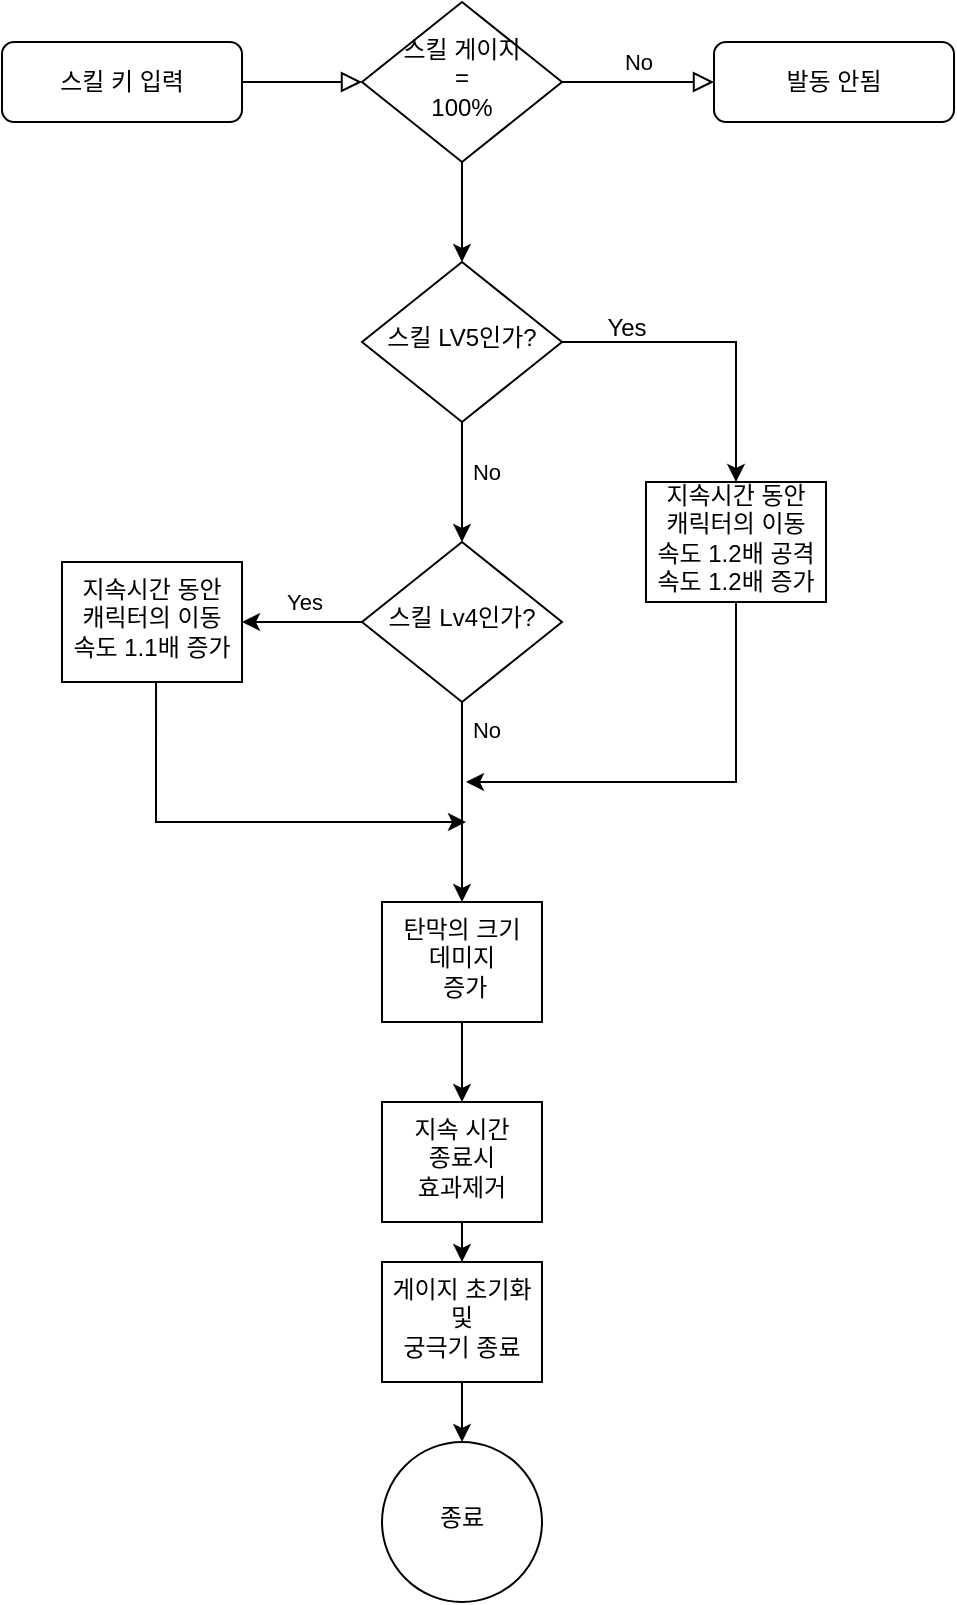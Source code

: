 <mxfile version="26.2.15">
  <diagram name="페이지-1" id="UhoNMSSVDaZoASqgZGCT">
    <mxGraphModel dx="728" dy="1197" grid="1" gridSize="10" guides="1" tooltips="1" connect="1" arrows="1" fold="1" page="1" pageScale="1" pageWidth="827" pageHeight="1169" math="0" shadow="0">
      <root>
        <mxCell id="0" />
        <mxCell id="1" parent="0" />
        <mxCell id="sL5SK3NxhG-xcgKR5wkA-1" value="" style="rounded=0;html=1;jettySize=auto;orthogonalLoop=1;fontSize=11;endArrow=block;endFill=0;endSize=8;strokeWidth=1;shadow=0;labelBackgroundColor=none;edgeStyle=orthogonalEdgeStyle;" parent="1" source="sL5SK3NxhG-xcgKR5wkA-2" target="sL5SK3NxhG-xcgKR5wkA-6" edge="1">
          <mxGeometry relative="1" as="geometry" />
        </mxCell>
        <mxCell id="sL5SK3NxhG-xcgKR5wkA-2" value="스킬 키 입력" style="rounded=1;whiteSpace=wrap;html=1;fontSize=12;glass=0;strokeWidth=1;shadow=0;" parent="1" vertex="1">
          <mxGeometry x="58" y="70" width="120" height="40" as="geometry" />
        </mxCell>
        <mxCell id="sL5SK3NxhG-xcgKR5wkA-3" value="No" style="edgeStyle=orthogonalEdgeStyle;rounded=0;html=1;jettySize=auto;orthogonalLoop=1;fontSize=11;endArrow=block;endFill=0;endSize=8;strokeWidth=1;shadow=0;labelBackgroundColor=none;" parent="1" source="sL5SK3NxhG-xcgKR5wkA-6" target="sL5SK3NxhG-xcgKR5wkA-7" edge="1">
          <mxGeometry y="10" relative="1" as="geometry">
            <mxPoint as="offset" />
          </mxGeometry>
        </mxCell>
        <mxCell id="sL5SK3NxhG-xcgKR5wkA-11" value="" style="edgeStyle=orthogonalEdgeStyle;rounded=0;orthogonalLoop=1;jettySize=auto;html=1;" parent="1" source="sL5SK3NxhG-xcgKR5wkA-6" target="sL5SK3NxhG-xcgKR5wkA-9" edge="1">
          <mxGeometry relative="1" as="geometry" />
        </mxCell>
        <mxCell id="sL5SK3NxhG-xcgKR5wkA-6" value="스킬 게이지&lt;div&gt;=&lt;/div&gt;&lt;div&gt;100%&lt;/div&gt;" style="rhombus;whiteSpace=wrap;html=1;shadow=0;fontFamily=Helvetica;fontSize=12;align=center;strokeWidth=1;spacing=6;spacingTop=-4;" parent="1" vertex="1">
          <mxGeometry x="238" y="50" width="100" height="80" as="geometry" />
        </mxCell>
        <mxCell id="sL5SK3NxhG-xcgKR5wkA-7" value="발동 안됨" style="rounded=1;whiteSpace=wrap;html=1;fontSize=12;glass=0;strokeWidth=1;shadow=0;" parent="1" vertex="1">
          <mxGeometry x="414" y="70" width="120" height="40" as="geometry" />
        </mxCell>
        <mxCell id="sL5SK3NxhG-xcgKR5wkA-13" value="" style="edgeStyle=orthogonalEdgeStyle;rounded=0;orthogonalLoop=1;jettySize=auto;html=1;" parent="1" source="sL5SK3NxhG-xcgKR5wkA-9" target="sL5SK3NxhG-xcgKR5wkA-12" edge="1">
          <mxGeometry relative="1" as="geometry" />
        </mxCell>
        <mxCell id="sL5SK3NxhG-xcgKR5wkA-25" value="No" style="edgeLabel;html=1;align=center;verticalAlign=middle;resizable=0;points=[];" parent="sL5SK3NxhG-xcgKR5wkA-13" vertex="1" connectable="0">
          <mxGeometry x="-0.192" relative="1" as="geometry">
            <mxPoint x="12" y="1" as="offset" />
          </mxGeometry>
        </mxCell>
        <mxCell id="sL5SK3NxhG-xcgKR5wkA-15" value="" style="edgeStyle=orthogonalEdgeStyle;rounded=0;orthogonalLoop=1;jettySize=auto;html=1;entryX=0.5;entryY=0;entryDx=0;entryDy=0;" parent="1" source="sL5SK3NxhG-xcgKR5wkA-9" target="sL5SK3NxhG-xcgKR5wkA-14" edge="1">
          <mxGeometry relative="1" as="geometry" />
        </mxCell>
        <mxCell id="sL5SK3NxhG-xcgKR5wkA-9" value="스킬 LV5인가?" style="rhombus;whiteSpace=wrap;html=1;shadow=0;fontFamily=Helvetica;fontSize=12;align=center;strokeWidth=1;spacing=6;spacingTop=-4;" parent="1" vertex="1">
          <mxGeometry x="238" y="180" width="100" height="80" as="geometry" />
        </mxCell>
        <mxCell id="sL5SK3NxhG-xcgKR5wkA-19" value="Yes" style="edgeStyle=orthogonalEdgeStyle;rounded=0;orthogonalLoop=1;jettySize=auto;html=1;" parent="1" source="sL5SK3NxhG-xcgKR5wkA-12" target="sL5SK3NxhG-xcgKR5wkA-18" edge="1">
          <mxGeometry x="-0.035" y="-10" relative="1" as="geometry">
            <mxPoint as="offset" />
          </mxGeometry>
        </mxCell>
        <mxCell id="sL5SK3NxhG-xcgKR5wkA-21" value="" style="edgeStyle=orthogonalEdgeStyle;rounded=0;orthogonalLoop=1;jettySize=auto;html=1;" parent="1" source="sL5SK3NxhG-xcgKR5wkA-12" target="sL5SK3NxhG-xcgKR5wkA-20" edge="1">
          <mxGeometry relative="1" as="geometry" />
        </mxCell>
        <mxCell id="sL5SK3NxhG-xcgKR5wkA-28" value="No" style="edgeLabel;html=1;align=center;verticalAlign=middle;resizable=0;points=[];" parent="sL5SK3NxhG-xcgKR5wkA-21" vertex="1" connectable="0">
          <mxGeometry x="-0.726" y="2" relative="1" as="geometry">
            <mxPoint x="10" as="offset" />
          </mxGeometry>
        </mxCell>
        <mxCell id="sL5SK3NxhG-xcgKR5wkA-12" value="스킬 Lv4인가?" style="rhombus;whiteSpace=wrap;html=1;shadow=0;fontFamily=Helvetica;fontSize=12;align=center;strokeWidth=1;spacing=6;spacingTop=-4;" parent="1" vertex="1">
          <mxGeometry x="238" y="320" width="100" height="80" as="geometry" />
        </mxCell>
        <mxCell id="sL5SK3NxhG-xcgKR5wkA-24" value="" style="edgeStyle=orthogonalEdgeStyle;rounded=0;orthogonalLoop=1;jettySize=auto;html=1;" parent="1" source="sL5SK3NxhG-xcgKR5wkA-14" edge="1">
          <mxGeometry relative="1" as="geometry">
            <mxPoint x="425.029" y="310" as="sourcePoint" />
            <mxPoint x="290" y="440" as="targetPoint" />
            <Array as="points">
              <mxPoint x="425" y="440" />
            </Array>
          </mxGeometry>
        </mxCell>
        <mxCell id="sL5SK3NxhG-xcgKR5wkA-14" value="지속시간 동안 캐릭터의 이동속도 1.2배 공격속도 1.2배 증가" style="whiteSpace=wrap;html=1;shadow=0;strokeWidth=1;spacing=6;spacingTop=-4;" parent="1" vertex="1">
          <mxGeometry x="380" y="290" width="90" height="60" as="geometry" />
        </mxCell>
        <mxCell id="sL5SK3NxhG-xcgKR5wkA-27" value="" style="edgeStyle=orthogonalEdgeStyle;rounded=0;orthogonalLoop=1;jettySize=auto;html=1;" parent="1" edge="1">
          <mxGeometry relative="1" as="geometry">
            <mxPoint x="135.029" y="380" as="sourcePoint" />
            <mxPoint x="290" y="460" as="targetPoint" />
            <Array as="points">
              <mxPoint x="135" y="460" />
            </Array>
          </mxGeometry>
        </mxCell>
        <mxCell id="sL5SK3NxhG-xcgKR5wkA-18" value="지속시간 동안 캐릭터의 이동속도 1.1배 증가" style="whiteSpace=wrap;html=1;shadow=0;strokeWidth=1;spacing=6;spacingTop=-4;" parent="1" vertex="1">
          <mxGeometry x="88" y="330" width="90" height="60" as="geometry" />
        </mxCell>
        <mxCell id="sL5SK3NxhG-xcgKR5wkA-32" value="" style="edgeStyle=orthogonalEdgeStyle;rounded=0;orthogonalLoop=1;jettySize=auto;html=1;" parent="1" source="sL5SK3NxhG-xcgKR5wkA-20" target="sL5SK3NxhG-xcgKR5wkA-31" edge="1">
          <mxGeometry relative="1" as="geometry" />
        </mxCell>
        <mxCell id="sL5SK3NxhG-xcgKR5wkA-20" value="탄막의 크기&lt;div&gt;데미지&lt;/div&gt;&lt;div&gt;&amp;nbsp;증가&lt;/div&gt;" style="whiteSpace=wrap;html=1;shadow=0;strokeWidth=1;spacing=6;spacingTop=-4;" parent="1" vertex="1">
          <mxGeometry x="248" y="500" width="80" height="60" as="geometry" />
        </mxCell>
        <mxCell id="sL5SK3NxhG-xcgKR5wkA-22" value="Yes" style="text;html=1;align=center;verticalAlign=middle;resizable=0;points=[];autosize=1;strokeColor=none;fillColor=none;" parent="1" vertex="1">
          <mxGeometry x="350" y="198" width="40" height="30" as="geometry" />
        </mxCell>
        <mxCell id="wOAwoUTa-cxNgefeoxWL-3" value="" style="edgeStyle=orthogonalEdgeStyle;rounded=0;orthogonalLoop=1;jettySize=auto;html=1;" parent="1" source="sL5SK3NxhG-xcgKR5wkA-31" target="wOAwoUTa-cxNgefeoxWL-2" edge="1">
          <mxGeometry relative="1" as="geometry" />
        </mxCell>
        <mxCell id="sL5SK3NxhG-xcgKR5wkA-31" value="지속 시간&lt;div&gt;&amp;nbsp;종료시&amp;nbsp;&lt;/div&gt;&lt;div&gt;효과제거&lt;/div&gt;" style="whiteSpace=wrap;html=1;shadow=0;strokeWidth=1;spacing=6;spacingTop=-4;" parent="1" vertex="1">
          <mxGeometry x="248" y="600" width="80" height="60" as="geometry" />
        </mxCell>
        <mxCell id="sL5SK3NxhG-xcgKR5wkA-35" value="종료" style="ellipse;whiteSpace=wrap;html=1;shadow=0;strokeWidth=1;spacing=6;spacingTop=-4;" parent="1" vertex="1">
          <mxGeometry x="248" y="770" width="80" height="80" as="geometry" />
        </mxCell>
        <mxCell id="wOAwoUTa-cxNgefeoxWL-4" value="" style="edgeStyle=orthogonalEdgeStyle;rounded=0;orthogonalLoop=1;jettySize=auto;html=1;" parent="1" source="wOAwoUTa-cxNgefeoxWL-2" target="sL5SK3NxhG-xcgKR5wkA-35" edge="1">
          <mxGeometry relative="1" as="geometry" />
        </mxCell>
        <mxCell id="wOAwoUTa-cxNgefeoxWL-2" value="게이지 초기화&lt;br&gt;&lt;div&gt;및&lt;/div&gt;&lt;div&gt;궁극기 종료&lt;/div&gt;" style="whiteSpace=wrap;html=1;shadow=0;strokeWidth=1;spacing=6;spacingTop=-4;" parent="1" vertex="1">
          <mxGeometry x="248" y="680" width="80" height="60" as="geometry" />
        </mxCell>
      </root>
    </mxGraphModel>
  </diagram>
</mxfile>
